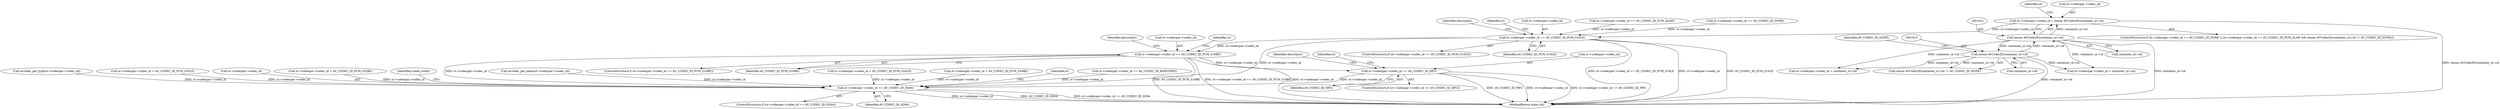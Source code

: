 digraph "0_FFmpeg_bab0716c7f4793ec42e05a5aa7e80d82a0dd4e75@pointer" {
"1001615" [label="(Call,st->codecpar->codec_id = (enum AVCodecID)container_ul->id)"];
"1001621" [label="(Call,(enum AVCodecID)container_ul->id)"];
"1001609" [label="(Call,(enum AVCodecID)container_ul->id)"];
"1001731" [label="(Call,st->codecpar->codec_id == AV_CODEC_ID_PCM_S16LE)"];
"1001774" [label="(Call,st->codecpar->codec_id == AV_CODEC_ID_PCM_S16BE)"];
"1001817" [label="(Call,st->codecpar->codec_id == AV_CODEC_ID_MP2)"];
"1001925" [label="(Call,st->codecpar->codec_id == AV_CODEC_ID_H264)"];
"1001615" [label="(Call,st->codecpar->codec_id = (enum AVCodecID)container_ul->id)"];
"1001865" [label="(Call,avcodec_get_type(st->codecpar->codec_id))"];
"1001818" [label="(Call,st->codecpar->codec_id)"];
"1001601" [label="(Call,st->codecpar->codec_id == AV_CODEC_ID_PCM_ALAW)"];
"1001780" [label="(Identifier,AV_CODEC_ID_PCM_S16BE)"];
"1001765" [label="(Call,st->codecpar->codec_id = AV_CODEC_ID_PCM_S32LE)"];
"1001593" [label="(Call,st->codecpar->codec_id == AV_CODEC_ID_NONE)"];
"1001774" [label="(Call,st->codecpar->codec_id == AV_CODEC_ID_PCM_S16BE)"];
"1001775" [label="(Call,st->codecpar->codec_id)"];
"1001898" [label="(Identifier,descriptor)"];
"1001926" [label="(Call,st->codecpar->codec_id)"];
"1001730" [label="(ControlStructure,if (st->codecpar->codec_id == AV_CODEC_ID_PCM_S16LE))"];
"1001808" [label="(Call,st->codecpar->codec_id = AV_CODEC_ID_PCM_S32BE)"];
"1001743" [label="(Identifier,descriptor)"];
"1001924" [label="(ControlStructure,if (st->codecpar->codec_id == AV_CODEC_ID_H264))"];
"1001935" [label="(Identifier,coded_width)"];
"1001591" [label="(ControlStructure,if (st->codecpar->codec_id == AV_CODEC_ID_NONE || (st->codecpar->codec_id == AV_CODEC_ID_PCM_ALAW && (enum AVCodecID)container_ul->id != AV_CODEC_ID_NONE)))"];
"1001773" [label="(ControlStructure,if (st->codecpar->codec_id == AV_CODEC_ID_PCM_S16BE))"];
"1001621" [label="(Call,(enum AVCodecID)container_ul->id)"];
"1001737" [label="(Identifier,AV_CODEC_ID_PCM_S16LE)"];
"1001931" [label="(Identifier,AV_CODEC_ID_H264)"];
"1001827" [label="(Identifier,st)"];
"1001609" [label="(Call,(enum AVCodecID)container_ul->id)"];
"1001085" [label="(Call,avcodec_get_name(st->codecpar->codec_id))"];
"1001214" [label="(Call,st->codecpar->codec_id = container_ul->id)"];
"1001614" [label="(Identifier,AV_CODEC_ID_NONE)"];
"1001823" [label="(Identifier,AV_CODEC_ID_MP2)"];
"1001611" [label="(Call,container_ul->id)"];
"1001925" [label="(Call,st->codecpar->codec_id == AV_CODEC_ID_H264)"];
"1001777" [label="(Identifier,st)"];
"1001751" [label="(Call,st->codecpar->codec_id = AV_CODEC_ID_PCM_S24LE)"];
"1001989" [label="(MethodReturn,static int)"];
"1001732" [label="(Call,st->codecpar->codec_id)"];
"1001816" [label="(ControlStructure,if (st->codecpar->codec_id == AV_CODEC_ID_MP2))"];
"1001820" [label="(Identifier,st)"];
"1001629" [label="(Identifier,st)"];
"1001608" [label="(Call,(enum AVCodecID)container_ul->id != AV_CODEC_ID_NONE)"];
"1001794" [label="(Call,st->codecpar->codec_id = AV_CODEC_ID_PCM_S24BE)"];
"1001968" [label="(Identifier,st)"];
"1001731" [label="(Call,st->codecpar->codec_id == AV_CODEC_ID_PCM_S16LE)"];
"1001623" [label="(Call,container_ul->id)"];
"1001817" [label="(Call,st->codecpar->codec_id == AV_CODEC_ID_MP2)"];
"1001786" [label="(Identifier,descriptor)"];
"1001616" [label="(Call,st->codecpar->codec_id)"];
"1001412" [label="(Call,st->codecpar->codec_id == AV_CODEC_ID_RAWVIDEO)"];
"1001854" [label="(Call,st->codecpar->codec_id = container_ul->id)"];
"1001615" -> "1001591"  [label="AST: "];
"1001615" -> "1001621"  [label="CFG: "];
"1001616" -> "1001615"  [label="AST: "];
"1001621" -> "1001615"  [label="AST: "];
"1001629" -> "1001615"  [label="CFG: "];
"1001615" -> "1001989"  [label="DDG: (enum AVCodecID)container_ul->id"];
"1001621" -> "1001615"  [label="DDG: container_ul->id"];
"1001615" -> "1001731"  [label="DDG: st->codecpar->codec_id"];
"1001621" -> "1001623"  [label="CFG: "];
"1001622" -> "1001621"  [label="AST: "];
"1001623" -> "1001621"  [label="AST: "];
"1001621" -> "1001989"  [label="DDG: container_ul->id"];
"1001621" -> "1001214"  [label="DDG: container_ul->id"];
"1001621" -> "1001609"  [label="DDG: container_ul->id"];
"1001609" -> "1001621"  [label="DDG: container_ul->id"];
"1001621" -> "1001854"  [label="DDG: container_ul->id"];
"1001609" -> "1001608"  [label="AST: "];
"1001609" -> "1001611"  [label="CFG: "];
"1001610" -> "1001609"  [label="AST: "];
"1001611" -> "1001609"  [label="AST: "];
"1001614" -> "1001609"  [label="CFG: "];
"1001609" -> "1001989"  [label="DDG: container_ul->id"];
"1001609" -> "1001214"  [label="DDG: container_ul->id"];
"1001609" -> "1001608"  [label="DDG: container_ul->id"];
"1001609" -> "1001854"  [label="DDG: container_ul->id"];
"1001731" -> "1001730"  [label="AST: "];
"1001731" -> "1001737"  [label="CFG: "];
"1001732" -> "1001731"  [label="AST: "];
"1001737" -> "1001731"  [label="AST: "];
"1001743" -> "1001731"  [label="CFG: "];
"1001777" -> "1001731"  [label="CFG: "];
"1001731" -> "1001989"  [label="DDG: st->codecpar->codec_id == AV_CODEC_ID_PCM_S16LE"];
"1001731" -> "1001989"  [label="DDG: st->codecpar->codec_id"];
"1001731" -> "1001989"  [label="DDG: AV_CODEC_ID_PCM_S16LE"];
"1001601" -> "1001731"  [label="DDG: st->codecpar->codec_id"];
"1001593" -> "1001731"  [label="DDG: st->codecpar->codec_id"];
"1001731" -> "1001774"  [label="DDG: st->codecpar->codec_id"];
"1001731" -> "1001925"  [label="DDG: st->codecpar->codec_id"];
"1001774" -> "1001773"  [label="AST: "];
"1001774" -> "1001780"  [label="CFG: "];
"1001775" -> "1001774"  [label="AST: "];
"1001780" -> "1001774"  [label="AST: "];
"1001786" -> "1001774"  [label="CFG: "];
"1001820" -> "1001774"  [label="CFG: "];
"1001774" -> "1001989"  [label="DDG: AV_CODEC_ID_PCM_S16BE"];
"1001774" -> "1001989"  [label="DDG: st->codecpar->codec_id == AV_CODEC_ID_PCM_S16BE"];
"1001774" -> "1001989"  [label="DDG: st->codecpar->codec_id"];
"1001774" -> "1001817"  [label="DDG: st->codecpar->codec_id"];
"1001774" -> "1001925"  [label="DDG: st->codecpar->codec_id"];
"1001817" -> "1001816"  [label="AST: "];
"1001817" -> "1001823"  [label="CFG: "];
"1001818" -> "1001817"  [label="AST: "];
"1001823" -> "1001817"  [label="AST: "];
"1001827" -> "1001817"  [label="CFG: "];
"1001898" -> "1001817"  [label="CFG: "];
"1001817" -> "1001989"  [label="DDG: AV_CODEC_ID_MP2"];
"1001817" -> "1001989"  [label="DDG: st->codecpar->codec_id"];
"1001817" -> "1001989"  [label="DDG: st->codecpar->codec_id == AV_CODEC_ID_MP2"];
"1001817" -> "1001925"  [label="DDG: st->codecpar->codec_id"];
"1001925" -> "1001924"  [label="AST: "];
"1001925" -> "1001931"  [label="CFG: "];
"1001926" -> "1001925"  [label="AST: "];
"1001931" -> "1001925"  [label="AST: "];
"1001935" -> "1001925"  [label="CFG: "];
"1001968" -> "1001925"  [label="CFG: "];
"1001925" -> "1001989"  [label="DDG: st->codecpar->codec_id"];
"1001925" -> "1001989"  [label="DDG: AV_CODEC_ID_H264"];
"1001925" -> "1001989"  [label="DDG: st->codecpar->codec_id == AV_CODEC_ID_H264"];
"1001765" -> "1001925"  [label="DDG: st->codecpar->codec_id"];
"1001751" -> "1001925"  [label="DDG: st->codecpar->codec_id"];
"1001085" -> "1001925"  [label="DDG: st->codecpar->codec_id"];
"1001808" -> "1001925"  [label="DDG: st->codecpar->codec_id"];
"1001794" -> "1001925"  [label="DDG: st->codecpar->codec_id"];
"1001865" -> "1001925"  [label="DDG: st->codecpar->codec_id"];
"1001412" -> "1001925"  [label="DDG: st->codecpar->codec_id"];
}
